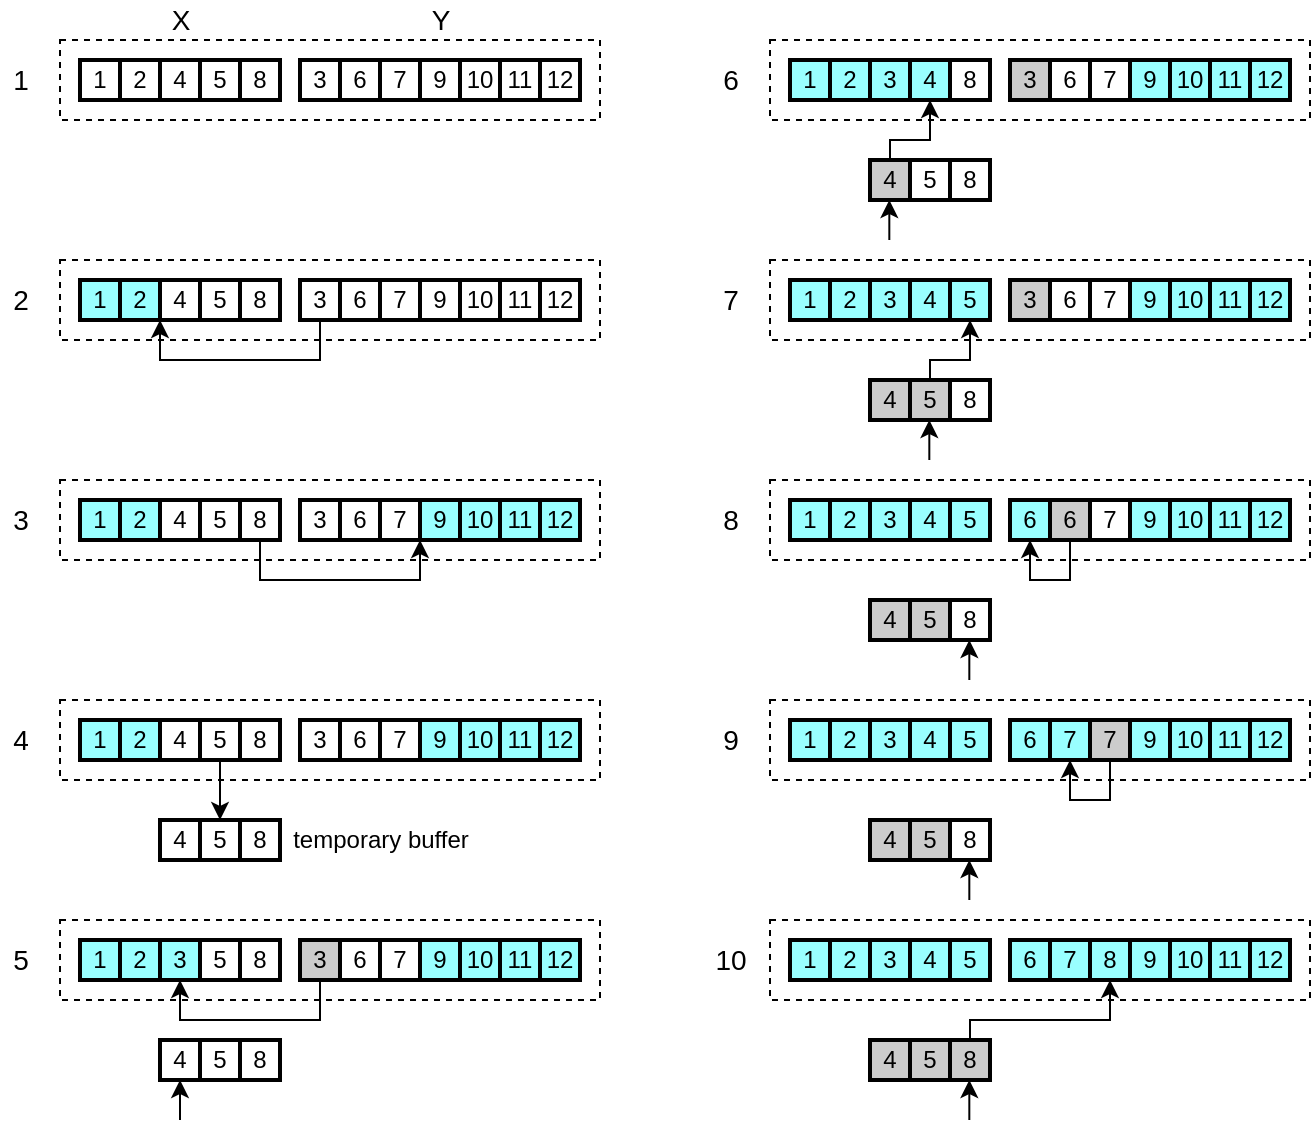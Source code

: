 <mxfile version="14.7.7" type="device"><diagram id="4_GuBIO8JMOn-Q7xldtE" name="Page-1"><mxGraphModel dx="1188" dy="710" grid="0" gridSize="10" guides="1" tooltips="1" connect="1" arrows="1" fold="1" page="1" pageScale="1" pageWidth="800" pageHeight="800" background="#ffffff" math="0" shadow="0"><root><mxCell id="0"/><mxCell id="1" parent="0"/><mxCell id="8KnPom2TmIuaWW2ae_ZU-98" value="" style="rounded=0;whiteSpace=wrap;html=1;fillColor=none;strokeColor=#000000;dashed=1;" parent="1" vertex="1"><mxGeometry x="103" y="260" width="270" height="40" as="geometry"/></mxCell><mxCell id="8KnPom2TmIuaWW2ae_ZU-97" value="" style="rounded=0;whiteSpace=wrap;html=1;fillColor=none;strokeColor=#000000;dashed=1;" parent="1" vertex="1"><mxGeometry x="103" y="150" width="270" height="40" as="geometry"/></mxCell><mxCell id="8KnPom2TmIuaWW2ae_ZU-1" value="&lt;font color=&quot;#000000&quot;&gt;1&lt;/font&gt;" style="rounded=0;whiteSpace=wrap;html=1;strokeColor=#000000;strokeWidth=2;fillColor=#FFFFFF;" parent="1" vertex="1"><mxGeometry x="113" y="160" width="20" height="20" as="geometry"/></mxCell><mxCell id="8KnPom2TmIuaWW2ae_ZU-11" value="&lt;font color=&quot;#000000&quot;&gt;2&lt;/font&gt;" style="rounded=0;whiteSpace=wrap;html=1;strokeColor=#000000;strokeWidth=2;fillColor=#FFFFFF;" parent="1" vertex="1"><mxGeometry x="133" y="160" width="20" height="20" as="geometry"/></mxCell><mxCell id="8KnPom2TmIuaWW2ae_ZU-12" value="&lt;font color=&quot;#000000&quot;&gt;4&lt;/font&gt;" style="rounded=0;whiteSpace=wrap;html=1;strokeColor=#000000;strokeWidth=2;fillColor=#FFFFFF;" parent="1" vertex="1"><mxGeometry x="153" y="160" width="20" height="20" as="geometry"/></mxCell><mxCell id="8KnPom2TmIuaWW2ae_ZU-13" value="&lt;font color=&quot;#000000&quot;&gt;5&lt;/font&gt;" style="rounded=0;whiteSpace=wrap;html=1;strokeColor=#000000;strokeWidth=2;fillColor=#FFFFFF;" parent="1" vertex="1"><mxGeometry x="173" y="160" width="20" height="20" as="geometry"/></mxCell><mxCell id="8KnPom2TmIuaWW2ae_ZU-14" value="&lt;font color=&quot;#000000&quot;&gt;8&lt;/font&gt;" style="rounded=0;whiteSpace=wrap;html=1;strokeColor=#000000;strokeWidth=2;fillColor=#FFFFFF;" parent="1" vertex="1"><mxGeometry x="193" y="160" width="20" height="20" as="geometry"/></mxCell><mxCell id="8KnPom2TmIuaWW2ae_ZU-16" value="&lt;font color=&quot;#000000&quot;&gt;3&lt;/font&gt;" style="rounded=0;whiteSpace=wrap;html=1;strokeColor=#000000;strokeWidth=2;fillColor=#FFFFFF;" parent="1" vertex="1"><mxGeometry x="223" y="160" width="20" height="20" as="geometry"/></mxCell><mxCell id="8KnPom2TmIuaWW2ae_ZU-17" value="&lt;font color=&quot;#000000&quot;&gt;6&lt;/font&gt;" style="rounded=0;whiteSpace=wrap;html=1;strokeColor=#000000;strokeWidth=2;fillColor=#FFFFFF;" parent="1" vertex="1"><mxGeometry x="243" y="160" width="20" height="20" as="geometry"/></mxCell><mxCell id="8KnPom2TmIuaWW2ae_ZU-18" value="&lt;font color=&quot;#000000&quot;&gt;7&lt;/font&gt;" style="rounded=0;whiteSpace=wrap;html=1;strokeColor=#000000;strokeWidth=2;fillColor=#FFFFFF;" parent="1" vertex="1"><mxGeometry x="263" y="160" width="20" height="20" as="geometry"/></mxCell><mxCell id="8KnPom2TmIuaWW2ae_ZU-19" value="&lt;font color=&quot;#000000&quot;&gt;9&lt;/font&gt;" style="rounded=0;whiteSpace=wrap;html=1;strokeColor=#000000;strokeWidth=2;fillColor=#FFFFFF;" parent="1" vertex="1"><mxGeometry x="283" y="160" width="20" height="20" as="geometry"/></mxCell><mxCell id="8KnPom2TmIuaWW2ae_ZU-20" value="&lt;font color=&quot;#000000&quot;&gt;10&lt;/font&gt;" style="rounded=0;whiteSpace=wrap;html=1;strokeColor=#000000;strokeWidth=2;fillColor=#FFFFFF;" parent="1" vertex="1"><mxGeometry x="303" y="160" width="20" height="20" as="geometry"/></mxCell><mxCell id="8KnPom2TmIuaWW2ae_ZU-21" value="&lt;font color=&quot;#000000&quot;&gt;11&lt;/font&gt;" style="rounded=0;whiteSpace=wrap;html=1;strokeColor=#000000;strokeWidth=2;fillColor=#FFFFFF;" parent="1" vertex="1"><mxGeometry x="323" y="160" width="20" height="20" as="geometry"/></mxCell><mxCell id="8KnPom2TmIuaWW2ae_ZU-22" value="&lt;font color=&quot;#000000&quot;&gt;12&lt;/font&gt;" style="rounded=0;whiteSpace=wrap;html=1;strokeColor=#000000;strokeWidth=2;fillColor=#FFFFFF;" parent="1" vertex="1"><mxGeometry x="343" y="160" width="20" height="20" as="geometry"/></mxCell><mxCell id="8KnPom2TmIuaWW2ae_ZU-24" value="&lt;span style=&quot;font-family: &amp;#34;apple sd gothic neo&amp;#34; , &amp;#34;arial&amp;#34; , sans-serif ; font-size: 14px ; text-align: left&quot;&gt;X&lt;/span&gt;" style="text;html=1;align=center;verticalAlign=middle;resizable=0;points=[];autosize=1;strokeColor=none;fontSize=14;labelBackgroundColor=none;fontColor=#000000;" parent="1" vertex="1"><mxGeometry x="153" y="130" width="20" height="20" as="geometry"/></mxCell><mxCell id="8KnPom2TmIuaWW2ae_ZU-25" value="&lt;span style=&quot;font-family: &amp;#34;apple sd gothic neo&amp;#34; , &amp;#34;arial&amp;#34; , sans-serif ; font-size: 14px ; text-align: left&quot;&gt;Y&lt;/span&gt;" style="text;html=1;align=center;verticalAlign=middle;resizable=0;points=[];autosize=1;strokeColor=none;fontSize=14;labelBackgroundColor=none;fontColor=#000000;" parent="1" vertex="1"><mxGeometry x="283" y="130" width="20" height="20" as="geometry"/></mxCell><mxCell id="8KnPom2TmIuaWW2ae_ZU-27" value="&lt;font color=&quot;#000000&quot;&gt;1&lt;/font&gt;" style="rounded=0;whiteSpace=wrap;html=1;strokeColor=#000000;strokeWidth=2;fillColor=#99FFFF;" parent="1" vertex="1"><mxGeometry x="113" y="270" width="20" height="20" as="geometry"/></mxCell><mxCell id="8KnPom2TmIuaWW2ae_ZU-28" value="&lt;font color=&quot;#000000&quot;&gt;2&lt;/font&gt;" style="rounded=0;whiteSpace=wrap;html=1;strokeColor=#000000;strokeWidth=2;fillColor=#99FFFF;" parent="1" vertex="1"><mxGeometry x="133" y="270" width="20" height="20" as="geometry"/></mxCell><mxCell id="8KnPom2TmIuaWW2ae_ZU-29" value="&lt;font color=&quot;#000000&quot;&gt;4&lt;/font&gt;" style="rounded=0;whiteSpace=wrap;html=1;strokeColor=#000000;strokeWidth=2;fillColor=#FFFFFF;" parent="1" vertex="1"><mxGeometry x="153" y="270" width="20" height="20" as="geometry"/></mxCell><mxCell id="8KnPom2TmIuaWW2ae_ZU-30" value="&lt;font color=&quot;#000000&quot;&gt;5&lt;/font&gt;" style="rounded=0;whiteSpace=wrap;html=1;strokeColor=#000000;strokeWidth=2;fillColor=#FFFFFF;" parent="1" vertex="1"><mxGeometry x="173" y="270" width="20" height="20" as="geometry"/></mxCell><mxCell id="8KnPom2TmIuaWW2ae_ZU-31" value="&lt;font color=&quot;#000000&quot;&gt;8&lt;/font&gt;" style="rounded=0;whiteSpace=wrap;html=1;strokeColor=#000000;strokeWidth=2;fillColor=#FFFFFF;" parent="1" vertex="1"><mxGeometry x="193" y="270" width="20" height="20" as="geometry"/></mxCell><mxCell id="8KnPom2TmIuaWW2ae_ZU-32" style="edgeStyle=orthogonalEdgeStyle;rounded=0;orthogonalLoop=1;jettySize=auto;html=1;strokeColor=#000000;" parent="1" source="8KnPom2TmIuaWW2ae_ZU-33" edge="1"><mxGeometry relative="1" as="geometry"><Array as="points"><mxPoint x="233" y="310"/><mxPoint x="153" y="310"/></Array><mxPoint x="153" y="290" as="targetPoint"/></mxGeometry></mxCell><mxCell id="8KnPom2TmIuaWW2ae_ZU-33" value="&lt;font color=&quot;#000000&quot;&gt;3&lt;/font&gt;" style="rounded=0;whiteSpace=wrap;html=1;strokeColor=#000000;strokeWidth=2;fillColor=#FFFFFF;" parent="1" vertex="1"><mxGeometry x="223" y="270" width="20" height="20" as="geometry"/></mxCell><mxCell id="8KnPom2TmIuaWW2ae_ZU-34" value="&lt;font color=&quot;#000000&quot;&gt;6&lt;/font&gt;" style="rounded=0;whiteSpace=wrap;html=1;strokeColor=#000000;strokeWidth=2;fillColor=#FFFFFF;" parent="1" vertex="1"><mxGeometry x="243" y="270" width="20" height="20" as="geometry"/></mxCell><mxCell id="8KnPom2TmIuaWW2ae_ZU-35" value="&lt;font color=&quot;#000000&quot;&gt;7&lt;/font&gt;" style="rounded=0;whiteSpace=wrap;html=1;strokeColor=#000000;strokeWidth=2;fillColor=#FFFFFF;" parent="1" vertex="1"><mxGeometry x="263" y="270" width="20" height="20" as="geometry"/></mxCell><mxCell id="8KnPom2TmIuaWW2ae_ZU-36" value="&lt;font color=&quot;#000000&quot;&gt;9&lt;/font&gt;" style="rounded=0;whiteSpace=wrap;html=1;strokeColor=#000000;strokeWidth=2;fillColor=#FFFFFF;" parent="1" vertex="1"><mxGeometry x="283" y="270" width="20" height="20" as="geometry"/></mxCell><mxCell id="8KnPom2TmIuaWW2ae_ZU-37" value="&lt;font color=&quot;#000000&quot;&gt;10&lt;/font&gt;" style="rounded=0;whiteSpace=wrap;html=1;strokeColor=#000000;strokeWidth=2;fillColor=#FFFFFF;" parent="1" vertex="1"><mxGeometry x="303" y="270" width="20" height="20" as="geometry"/></mxCell><mxCell id="8KnPom2TmIuaWW2ae_ZU-38" value="&lt;font color=&quot;#000000&quot;&gt;11&lt;/font&gt;" style="rounded=0;whiteSpace=wrap;html=1;strokeColor=#000000;strokeWidth=2;fillColor=#FFFFFF;" parent="1" vertex="1"><mxGeometry x="323" y="270" width="20" height="20" as="geometry"/></mxCell><mxCell id="8KnPom2TmIuaWW2ae_ZU-39" value="&lt;font color=&quot;#000000&quot;&gt;12&lt;/font&gt;" style="rounded=0;whiteSpace=wrap;html=1;strokeColor=#000000;strokeWidth=2;fillColor=#FFFFFF;" parent="1" vertex="1"><mxGeometry x="343" y="270" width="20" height="20" as="geometry"/></mxCell><mxCell id="8KnPom2TmIuaWW2ae_ZU-149" value="" style="rounded=0;whiteSpace=wrap;html=1;fillColor=none;strokeColor=#000000;dashed=1;" parent="1" vertex="1"><mxGeometry x="103" y="370" width="270" height="40" as="geometry"/></mxCell><mxCell id="8KnPom2TmIuaWW2ae_ZU-150" value="&lt;font color=&quot;#000000&quot;&gt;1&lt;/font&gt;" style="rounded=0;whiteSpace=wrap;html=1;strokeColor=#000000;strokeWidth=2;fillColor=#99FFFF;" parent="1" vertex="1"><mxGeometry x="113" y="380" width="20" height="20" as="geometry"/></mxCell><mxCell id="8KnPom2TmIuaWW2ae_ZU-151" value="&lt;font color=&quot;#000000&quot;&gt;2&lt;/font&gt;" style="rounded=0;whiteSpace=wrap;html=1;strokeColor=#000000;strokeWidth=2;fillColor=#99FFFF;" parent="1" vertex="1"><mxGeometry x="133" y="380" width="20" height="20" as="geometry"/></mxCell><mxCell id="8KnPom2TmIuaWW2ae_ZU-152" value="&lt;font color=&quot;#000000&quot;&gt;4&lt;/font&gt;" style="rounded=0;whiteSpace=wrap;html=1;strokeColor=#000000;strokeWidth=2;fillColor=#FFFFFF;" parent="1" vertex="1"><mxGeometry x="153" y="380" width="20" height="20" as="geometry"/></mxCell><mxCell id="8KnPom2TmIuaWW2ae_ZU-153" value="&lt;font color=&quot;#000000&quot;&gt;5&lt;/font&gt;" style="rounded=0;whiteSpace=wrap;html=1;strokeColor=#000000;strokeWidth=2;fillColor=#FFFFFF;" parent="1" vertex="1"><mxGeometry x="173" y="380" width="20" height="20" as="geometry"/></mxCell><mxCell id="8KnPom2TmIuaWW2ae_ZU-165" style="edgeStyle=orthogonalEdgeStyle;rounded=0;orthogonalLoop=1;jettySize=auto;html=1;exitX=0.5;exitY=1;exitDx=0;exitDy=0;entryX=0;entryY=1;entryDx=0;entryDy=0;strokeColor=#000000;" parent="1" source="8KnPom2TmIuaWW2ae_ZU-154" target="8KnPom2TmIuaWW2ae_ZU-159" edge="1"><mxGeometry relative="1" as="geometry"/></mxCell><mxCell id="8KnPom2TmIuaWW2ae_ZU-154" value="&lt;font color=&quot;#000000&quot;&gt;8&lt;/font&gt;" style="rounded=0;whiteSpace=wrap;html=1;strokeColor=#000000;strokeWidth=2;fillColor=#FFFFFF;" parent="1" vertex="1"><mxGeometry x="193" y="380" width="20" height="20" as="geometry"/></mxCell><mxCell id="8KnPom2TmIuaWW2ae_ZU-156" value="&lt;font color=&quot;#000000&quot;&gt;3&lt;/font&gt;" style="rounded=0;whiteSpace=wrap;html=1;strokeColor=#000000;strokeWidth=2;fillColor=#FFFFFF;" parent="1" vertex="1"><mxGeometry x="223" y="380" width="20" height="20" as="geometry"/></mxCell><mxCell id="8KnPom2TmIuaWW2ae_ZU-157" value="&lt;font color=&quot;#000000&quot;&gt;6&lt;/font&gt;" style="rounded=0;whiteSpace=wrap;html=1;strokeColor=#000000;strokeWidth=2;fillColor=#FFFFFF;" parent="1" vertex="1"><mxGeometry x="243" y="380" width="20" height="20" as="geometry"/></mxCell><mxCell id="8KnPom2TmIuaWW2ae_ZU-158" value="&lt;font color=&quot;#000000&quot;&gt;7&lt;/font&gt;" style="rounded=0;whiteSpace=wrap;html=1;strokeColor=#000000;strokeWidth=2;fillColor=#FFFFFF;" parent="1" vertex="1"><mxGeometry x="263" y="380" width="20" height="20" as="geometry"/></mxCell><mxCell id="8KnPom2TmIuaWW2ae_ZU-159" value="&lt;font color=&quot;#000000&quot;&gt;9&lt;/font&gt;" style="rounded=0;whiteSpace=wrap;html=1;strokeColor=#000000;strokeWidth=2;fillColor=#99FFFF;" parent="1" vertex="1"><mxGeometry x="283" y="380" width="20" height="20" as="geometry"/></mxCell><mxCell id="8KnPom2TmIuaWW2ae_ZU-160" value="&lt;font color=&quot;#000000&quot;&gt;10&lt;/font&gt;" style="rounded=0;whiteSpace=wrap;html=1;strokeColor=#000000;strokeWidth=2;fillColor=#99FFFF;" parent="1" vertex="1"><mxGeometry x="303" y="380" width="20" height="20" as="geometry"/></mxCell><mxCell id="8KnPom2TmIuaWW2ae_ZU-161" value="&lt;font color=&quot;#000000&quot;&gt;11&lt;/font&gt;" style="rounded=0;whiteSpace=wrap;html=1;strokeColor=#000000;strokeWidth=2;fillColor=#99FFFF;" parent="1" vertex="1"><mxGeometry x="323" y="380" width="20" height="20" as="geometry"/></mxCell><mxCell id="8KnPom2TmIuaWW2ae_ZU-162" value="&lt;font color=&quot;#000000&quot;&gt;12&lt;/font&gt;" style="rounded=0;whiteSpace=wrap;html=1;strokeColor=#000000;strokeWidth=2;fillColor=#99FFFF;" parent="1" vertex="1"><mxGeometry x="343" y="380" width="20" height="20" as="geometry"/></mxCell><mxCell id="8KnPom2TmIuaWW2ae_ZU-166" value="" style="rounded=0;whiteSpace=wrap;html=1;fillColor=none;strokeColor=#000000;dashed=1;" parent="1" vertex="1"><mxGeometry x="103" y="480" width="270" height="40" as="geometry"/></mxCell><mxCell id="8KnPom2TmIuaWW2ae_ZU-167" value="&lt;font color=&quot;#000000&quot;&gt;1&lt;/font&gt;" style="rounded=0;whiteSpace=wrap;html=1;strokeColor=#000000;strokeWidth=2;fillColor=#99FFFF;" parent="1" vertex="1"><mxGeometry x="113" y="490" width="20" height="20" as="geometry"/></mxCell><mxCell id="8KnPom2TmIuaWW2ae_ZU-168" value="&lt;font color=&quot;#000000&quot;&gt;2&lt;/font&gt;" style="rounded=0;whiteSpace=wrap;html=1;strokeColor=#000000;strokeWidth=2;fillColor=#99FFFF;" parent="1" vertex="1"><mxGeometry x="133" y="490" width="20" height="20" as="geometry"/></mxCell><mxCell id="8KnPom2TmIuaWW2ae_ZU-169" value="&lt;font color=&quot;#000000&quot;&gt;4&lt;/font&gt;" style="rounded=0;whiteSpace=wrap;html=1;strokeColor=#000000;strokeWidth=2;fillColor=#FFFFFF;" parent="1" vertex="1"><mxGeometry x="153" y="490" width="20" height="20" as="geometry"/></mxCell><mxCell id="8KnPom2TmIuaWW2ae_ZU-186" style="edgeStyle=orthogonalEdgeStyle;rounded=0;orthogonalLoop=1;jettySize=auto;html=1;exitX=0.5;exitY=1;exitDx=0;exitDy=0;entryX=0.5;entryY=0;entryDx=0;entryDy=0;strokeColor=#000000;" parent="1" source="8KnPom2TmIuaWW2ae_ZU-170" target="8KnPom2TmIuaWW2ae_ZU-183" edge="1"><mxGeometry relative="1" as="geometry"/></mxCell><mxCell id="8KnPom2TmIuaWW2ae_ZU-170" value="&lt;font color=&quot;#000000&quot;&gt;5&lt;/font&gt;" style="rounded=0;whiteSpace=wrap;html=1;strokeColor=#000000;strokeWidth=2;fillColor=#FFFFFF;" parent="1" vertex="1"><mxGeometry x="173" y="490" width="20" height="20" as="geometry"/></mxCell><mxCell id="8KnPom2TmIuaWW2ae_ZU-172" value="&lt;font color=&quot;#000000&quot;&gt;8&lt;/font&gt;" style="rounded=0;whiteSpace=wrap;html=1;strokeColor=#000000;strokeWidth=2;fillColor=#FFFFFF;" parent="1" vertex="1"><mxGeometry x="193" y="490" width="20" height="20" as="geometry"/></mxCell><mxCell id="8KnPom2TmIuaWW2ae_ZU-173" value="&lt;font color=&quot;#000000&quot;&gt;3&lt;/font&gt;" style="rounded=0;whiteSpace=wrap;html=1;strokeColor=#000000;strokeWidth=2;fillColor=#FFFFFF;" parent="1" vertex="1"><mxGeometry x="223" y="490" width="20" height="20" as="geometry"/></mxCell><mxCell id="8KnPom2TmIuaWW2ae_ZU-174" value="&lt;font color=&quot;#000000&quot;&gt;6&lt;/font&gt;" style="rounded=0;whiteSpace=wrap;html=1;strokeColor=#000000;strokeWidth=2;fillColor=#FFFFFF;" parent="1" vertex="1"><mxGeometry x="243" y="490" width="20" height="20" as="geometry"/></mxCell><mxCell id="8KnPom2TmIuaWW2ae_ZU-175" value="&lt;font color=&quot;#000000&quot;&gt;7&lt;/font&gt;" style="rounded=0;whiteSpace=wrap;html=1;strokeColor=#000000;strokeWidth=2;fillColor=#FFFFFF;" parent="1" vertex="1"><mxGeometry x="263" y="490" width="20" height="20" as="geometry"/></mxCell><mxCell id="8KnPom2TmIuaWW2ae_ZU-176" value="&lt;font color=&quot;#000000&quot;&gt;9&lt;/font&gt;" style="rounded=0;whiteSpace=wrap;html=1;strokeColor=#000000;strokeWidth=2;fillColor=#99FFFF;" parent="1" vertex="1"><mxGeometry x="283" y="490" width="20" height="20" as="geometry"/></mxCell><mxCell id="8KnPom2TmIuaWW2ae_ZU-177" value="&lt;font color=&quot;#000000&quot;&gt;10&lt;/font&gt;" style="rounded=0;whiteSpace=wrap;html=1;strokeColor=#000000;strokeWidth=2;fillColor=#99FFFF;" parent="1" vertex="1"><mxGeometry x="303" y="490" width="20" height="20" as="geometry"/></mxCell><mxCell id="8KnPom2TmIuaWW2ae_ZU-178" value="&lt;font color=&quot;#000000&quot;&gt;11&lt;/font&gt;" style="rounded=0;whiteSpace=wrap;html=1;strokeColor=#000000;strokeWidth=2;fillColor=#99FFFF;" parent="1" vertex="1"><mxGeometry x="323" y="490" width="20" height="20" as="geometry"/></mxCell><mxCell id="8KnPom2TmIuaWW2ae_ZU-179" value="&lt;font color=&quot;#000000&quot;&gt;12&lt;/font&gt;" style="rounded=0;whiteSpace=wrap;html=1;strokeColor=#000000;strokeWidth=2;fillColor=#99FFFF;" parent="1" vertex="1"><mxGeometry x="343" y="490" width="20" height="20" as="geometry"/></mxCell><mxCell id="8KnPom2TmIuaWW2ae_ZU-182" value="&lt;font color=&quot;#000000&quot;&gt;4&lt;/font&gt;" style="rounded=0;whiteSpace=wrap;html=1;strokeColor=#000000;strokeWidth=2;fillColor=#FFFFFF;" parent="1" vertex="1"><mxGeometry x="153" y="540" width="20" height="20" as="geometry"/></mxCell><mxCell id="8KnPom2TmIuaWW2ae_ZU-183" value="&lt;font color=&quot;#000000&quot;&gt;5&lt;/font&gt;" style="rounded=0;whiteSpace=wrap;html=1;strokeColor=#000000;strokeWidth=2;fillColor=#FFFFFF;" parent="1" vertex="1"><mxGeometry x="173" y="540" width="20" height="20" as="geometry"/></mxCell><mxCell id="8KnPom2TmIuaWW2ae_ZU-184" value="&lt;font color=&quot;#000000&quot;&gt;8&lt;/font&gt;" style="rounded=0;whiteSpace=wrap;html=1;strokeColor=#000000;strokeWidth=2;fillColor=#FFFFFF;" parent="1" vertex="1"><mxGeometry x="193" y="540" width="20" height="20" as="geometry"/></mxCell><mxCell id="8KnPom2TmIuaWW2ae_ZU-206" value="" style="rounded=0;whiteSpace=wrap;html=1;fillColor=none;strokeColor=#000000;dashed=1;" parent="1" vertex="1"><mxGeometry x="103" y="590" width="270" height="40" as="geometry"/></mxCell><mxCell id="8KnPom2TmIuaWW2ae_ZU-207" value="&lt;font color=&quot;#000000&quot;&gt;1&lt;/font&gt;" style="rounded=0;whiteSpace=wrap;html=1;strokeColor=#000000;strokeWidth=2;fillColor=#99FFFF;" parent="1" vertex="1"><mxGeometry x="113" y="600" width="20" height="20" as="geometry"/></mxCell><mxCell id="8KnPom2TmIuaWW2ae_ZU-208" value="&lt;font color=&quot;#000000&quot;&gt;2&lt;/font&gt;" style="rounded=0;whiteSpace=wrap;html=1;strokeColor=#000000;strokeWidth=2;fillColor=#99FFFF;" parent="1" vertex="1"><mxGeometry x="133" y="600" width="20" height="20" as="geometry"/></mxCell><mxCell id="8KnPom2TmIuaWW2ae_ZU-209" value="&lt;font color=&quot;#000000&quot;&gt;3&lt;/font&gt;" style="rounded=0;whiteSpace=wrap;html=1;strokeColor=#000000;strokeWidth=2;fillColor=#99FFFF;" parent="1" vertex="1"><mxGeometry x="153" y="600" width="20" height="20" as="geometry"/></mxCell><mxCell id="8KnPom2TmIuaWW2ae_ZU-211" value="&lt;font color=&quot;#000000&quot;&gt;5&lt;/font&gt;" style="rounded=0;whiteSpace=wrap;html=1;strokeColor=#000000;strokeWidth=2;fillColor=#FFFFFF;" parent="1" vertex="1"><mxGeometry x="173" y="600" width="20" height="20" as="geometry"/></mxCell><mxCell id="8KnPom2TmIuaWW2ae_ZU-212" value="&lt;font color=&quot;#000000&quot;&gt;8&lt;/font&gt;" style="rounded=0;whiteSpace=wrap;html=1;strokeColor=#000000;strokeWidth=2;fillColor=#FFFFFF;" parent="1" vertex="1"><mxGeometry x="193" y="600" width="20" height="20" as="geometry"/></mxCell><mxCell id="8KnPom2TmIuaWW2ae_ZU-244" style="edgeStyle=orthogonalEdgeStyle;rounded=0;orthogonalLoop=1;jettySize=auto;html=1;exitX=0.5;exitY=1;exitDx=0;exitDy=0;entryX=0.5;entryY=1;entryDx=0;entryDy=0;strokeColor=#000000;" parent="1" source="8KnPom2TmIuaWW2ae_ZU-213" target="8KnPom2TmIuaWW2ae_ZU-209" edge="1"><mxGeometry relative="1" as="geometry"/></mxCell><mxCell id="8KnPom2TmIuaWW2ae_ZU-213" value="&lt;font color=&quot;#000000&quot;&gt;3&lt;/font&gt;" style="rounded=0;whiteSpace=wrap;html=1;strokeColor=#000000;strokeWidth=2;fillColor=#CCCCCC;" parent="1" vertex="1"><mxGeometry x="223" y="600" width="20" height="20" as="geometry"/></mxCell><mxCell id="8KnPom2TmIuaWW2ae_ZU-214" value="&lt;font color=&quot;#000000&quot;&gt;6&lt;/font&gt;" style="rounded=0;whiteSpace=wrap;html=1;strokeColor=#000000;strokeWidth=2;fillColor=#FFFFFF;" parent="1" vertex="1"><mxGeometry x="243" y="600" width="20" height="20" as="geometry"/></mxCell><mxCell id="8KnPom2TmIuaWW2ae_ZU-215" value="&lt;font color=&quot;#000000&quot;&gt;7&lt;/font&gt;" style="rounded=0;whiteSpace=wrap;html=1;strokeColor=#000000;strokeWidth=2;fillColor=#FFFFFF;" parent="1" vertex="1"><mxGeometry x="263" y="600" width="20" height="20" as="geometry"/></mxCell><mxCell id="8KnPom2TmIuaWW2ae_ZU-216" value="&lt;font color=&quot;#000000&quot;&gt;9&lt;/font&gt;" style="rounded=0;whiteSpace=wrap;html=1;strokeColor=#000000;strokeWidth=2;fillColor=#99FFFF;" parent="1" vertex="1"><mxGeometry x="283" y="600" width="20" height="20" as="geometry"/></mxCell><mxCell id="8KnPom2TmIuaWW2ae_ZU-217" value="&lt;font color=&quot;#000000&quot;&gt;10&lt;/font&gt;" style="rounded=0;whiteSpace=wrap;html=1;strokeColor=#000000;strokeWidth=2;fillColor=#99FFFF;" parent="1" vertex="1"><mxGeometry x="303" y="600" width="20" height="20" as="geometry"/></mxCell><mxCell id="8KnPom2TmIuaWW2ae_ZU-218" value="&lt;font color=&quot;#000000&quot;&gt;11&lt;/font&gt;" style="rounded=0;whiteSpace=wrap;html=1;strokeColor=#000000;strokeWidth=2;fillColor=#99FFFF;" parent="1" vertex="1"><mxGeometry x="323" y="600" width="20" height="20" as="geometry"/></mxCell><mxCell id="8KnPom2TmIuaWW2ae_ZU-219" value="&lt;font color=&quot;#000000&quot;&gt;12&lt;/font&gt;" style="rounded=0;whiteSpace=wrap;html=1;strokeColor=#000000;strokeWidth=2;fillColor=#99FFFF;" parent="1" vertex="1"><mxGeometry x="343" y="600" width="20" height="20" as="geometry"/></mxCell><mxCell id="8KnPom2TmIuaWW2ae_ZU-222" value="&lt;font color=&quot;#000000&quot;&gt;4&lt;/font&gt;" style="rounded=0;whiteSpace=wrap;html=1;strokeColor=#000000;strokeWidth=2;fillColor=#FFFFFF;" parent="1" vertex="1"><mxGeometry x="153" y="650" width="20" height="20" as="geometry"/></mxCell><mxCell id="8KnPom2TmIuaWW2ae_ZU-223" value="&lt;font color=&quot;#000000&quot;&gt;5&lt;/font&gt;" style="rounded=0;whiteSpace=wrap;html=1;strokeColor=#000000;strokeWidth=2;fillColor=#FFFFFF;" parent="1" vertex="1"><mxGeometry x="173" y="650" width="20" height="20" as="geometry"/></mxCell><mxCell id="8KnPom2TmIuaWW2ae_ZU-224" value="&lt;font color=&quot;#000000&quot;&gt;8&lt;/font&gt;" style="rounded=0;whiteSpace=wrap;html=1;strokeColor=#000000;strokeWidth=2;fillColor=#FFFFFF;" parent="1" vertex="1"><mxGeometry x="193" y="650" width="20" height="20" as="geometry"/></mxCell><mxCell id="8KnPom2TmIuaWW2ae_ZU-264" value="" style="rounded=0;whiteSpace=wrap;html=1;fillColor=none;strokeColor=#000000;dashed=1;" parent="1" vertex="1"><mxGeometry x="458" y="150" width="270" height="40" as="geometry"/></mxCell><mxCell id="8KnPom2TmIuaWW2ae_ZU-265" value="&lt;font color=&quot;#000000&quot;&gt;1&lt;/font&gt;" style="rounded=0;whiteSpace=wrap;html=1;strokeColor=#000000;strokeWidth=2;fillColor=#99FFFF;" parent="1" vertex="1"><mxGeometry x="468" y="160" width="20" height="20" as="geometry"/></mxCell><mxCell id="8KnPom2TmIuaWW2ae_ZU-266" value="&lt;font color=&quot;#000000&quot;&gt;2&lt;/font&gt;" style="rounded=0;whiteSpace=wrap;html=1;strokeColor=#000000;strokeWidth=2;fillColor=#99FFFF;" parent="1" vertex="1"><mxGeometry x="488" y="160" width="20" height="20" as="geometry"/></mxCell><mxCell id="8KnPom2TmIuaWW2ae_ZU-267" value="&lt;font color=&quot;#000000&quot;&gt;3&lt;/font&gt;" style="rounded=0;whiteSpace=wrap;html=1;strokeColor=#000000;strokeWidth=2;fillColor=#99FFFF;" parent="1" vertex="1"><mxGeometry x="508" y="160" width="20" height="20" as="geometry"/></mxCell><mxCell id="8KnPom2TmIuaWW2ae_ZU-268" value="&lt;font color=&quot;#000000&quot;&gt;4&lt;/font&gt;" style="rounded=0;whiteSpace=wrap;html=1;strokeColor=#000000;strokeWidth=2;fillColor=#99FFFF;" parent="1" vertex="1"><mxGeometry x="528" y="160" width="20" height="20" as="geometry"/></mxCell><mxCell id="8KnPom2TmIuaWW2ae_ZU-269" value="&lt;font color=&quot;#000000&quot;&gt;8&lt;/font&gt;" style="rounded=0;whiteSpace=wrap;html=1;strokeColor=#000000;strokeWidth=2;fillColor=#FFFFFF;" parent="1" vertex="1"><mxGeometry x="548" y="160" width="20" height="20" as="geometry"/></mxCell><mxCell id="8KnPom2TmIuaWW2ae_ZU-271" value="&lt;font color=&quot;#000000&quot;&gt;3&lt;/font&gt;" style="rounded=0;whiteSpace=wrap;html=1;strokeColor=#000000;strokeWidth=2;fillColor=#CCCCCC;" parent="1" vertex="1"><mxGeometry x="578" y="160" width="20" height="20" as="geometry"/></mxCell><mxCell id="8KnPom2TmIuaWW2ae_ZU-272" value="&lt;font color=&quot;#000000&quot;&gt;6&lt;/font&gt;" style="rounded=0;whiteSpace=wrap;html=1;strokeColor=#000000;strokeWidth=2;fillColor=#FFFFFF;" parent="1" vertex="1"><mxGeometry x="598" y="160" width="20" height="20" as="geometry"/></mxCell><mxCell id="8KnPom2TmIuaWW2ae_ZU-273" value="&lt;font color=&quot;#000000&quot;&gt;7&lt;/font&gt;" style="rounded=0;whiteSpace=wrap;html=1;strokeColor=#000000;strokeWidth=2;fillColor=#FFFFFF;" parent="1" vertex="1"><mxGeometry x="618" y="160" width="20" height="20" as="geometry"/></mxCell><mxCell id="8KnPom2TmIuaWW2ae_ZU-274" value="&lt;font color=&quot;#000000&quot;&gt;9&lt;/font&gt;" style="rounded=0;whiteSpace=wrap;html=1;strokeColor=#000000;strokeWidth=2;fillColor=#99FFFF;" parent="1" vertex="1"><mxGeometry x="638" y="160" width="20" height="20" as="geometry"/></mxCell><mxCell id="8KnPom2TmIuaWW2ae_ZU-275" value="&lt;font color=&quot;#000000&quot;&gt;10&lt;/font&gt;" style="rounded=0;whiteSpace=wrap;html=1;strokeColor=#000000;strokeWidth=2;fillColor=#99FFFF;" parent="1" vertex="1"><mxGeometry x="658" y="160" width="20" height="20" as="geometry"/></mxCell><mxCell id="8KnPom2TmIuaWW2ae_ZU-276" value="&lt;font color=&quot;#000000&quot;&gt;11&lt;/font&gt;" style="rounded=0;whiteSpace=wrap;html=1;strokeColor=#000000;strokeWidth=2;fillColor=#99FFFF;" parent="1" vertex="1"><mxGeometry x="678" y="160" width="20" height="20" as="geometry"/></mxCell><mxCell id="8KnPom2TmIuaWW2ae_ZU-277" value="&lt;font color=&quot;#000000&quot;&gt;12&lt;/font&gt;" style="rounded=0;whiteSpace=wrap;html=1;strokeColor=#000000;strokeWidth=2;fillColor=#99FFFF;" parent="1" vertex="1"><mxGeometry x="698" y="160" width="20" height="20" as="geometry"/></mxCell><mxCell id="8KnPom2TmIuaWW2ae_ZU-283" style="edgeStyle=orthogonalEdgeStyle;rounded=0;orthogonalLoop=1;jettySize=auto;html=1;exitX=0.5;exitY=0;exitDx=0;exitDy=0;entryX=0.5;entryY=1;entryDx=0;entryDy=0;strokeColor=#000000;" parent="1" source="8KnPom2TmIuaWW2ae_ZU-280" target="8KnPom2TmIuaWW2ae_ZU-268" edge="1"><mxGeometry relative="1" as="geometry"><Array as="points"><mxPoint x="518" y="200"/><mxPoint x="538" y="200"/></Array></mxGeometry></mxCell><mxCell id="8KnPom2TmIuaWW2ae_ZU-280" value="&lt;font color=&quot;#000000&quot;&gt;4&lt;/font&gt;" style="rounded=0;whiteSpace=wrap;html=1;strokeColor=#000000;strokeWidth=2;fillColor=#CCCCCC;" parent="1" vertex="1"><mxGeometry x="508" y="210" width="20" height="20" as="geometry"/></mxCell><mxCell id="8KnPom2TmIuaWW2ae_ZU-281" value="&lt;font color=&quot;#000000&quot;&gt;5&lt;/font&gt;" style="rounded=0;whiteSpace=wrap;html=1;strokeColor=#000000;strokeWidth=2;fillColor=#FFFFFF;" parent="1" vertex="1"><mxGeometry x="528" y="210" width="20" height="20" as="geometry"/></mxCell><mxCell id="8KnPom2TmIuaWW2ae_ZU-282" value="&lt;font color=&quot;#000000&quot;&gt;8&lt;/font&gt;" style="rounded=0;whiteSpace=wrap;html=1;strokeColor=#000000;strokeWidth=2;fillColor=#FFFFFF;" parent="1" vertex="1"><mxGeometry x="548" y="210" width="20" height="20" as="geometry"/></mxCell><mxCell id="8KnPom2TmIuaWW2ae_ZU-284" value="" style="rounded=0;whiteSpace=wrap;html=1;fillColor=none;strokeColor=#000000;dashed=1;" parent="1" vertex="1"><mxGeometry x="458" y="260" width="270" height="40" as="geometry"/></mxCell><mxCell id="8KnPom2TmIuaWW2ae_ZU-285" value="&lt;font color=&quot;#000000&quot;&gt;1&lt;/font&gt;" style="rounded=0;whiteSpace=wrap;html=1;strokeColor=#000000;strokeWidth=2;fillColor=#99FFFF;" parent="1" vertex="1"><mxGeometry x="468" y="270" width="20" height="20" as="geometry"/></mxCell><mxCell id="8KnPom2TmIuaWW2ae_ZU-286" value="&lt;font color=&quot;#000000&quot;&gt;2&lt;/font&gt;" style="rounded=0;whiteSpace=wrap;html=1;strokeColor=#000000;strokeWidth=2;fillColor=#99FFFF;" parent="1" vertex="1"><mxGeometry x="488" y="270" width="20" height="20" as="geometry"/></mxCell><mxCell id="8KnPom2TmIuaWW2ae_ZU-287" value="&lt;font color=&quot;#000000&quot;&gt;3&lt;/font&gt;" style="rounded=0;whiteSpace=wrap;html=1;strokeColor=#000000;strokeWidth=2;fillColor=#99FFFF;" parent="1" vertex="1"><mxGeometry x="508" y="270" width="20" height="20" as="geometry"/></mxCell><mxCell id="8KnPom2TmIuaWW2ae_ZU-288" value="&lt;font color=&quot;#000000&quot;&gt;4&lt;/font&gt;" style="rounded=0;whiteSpace=wrap;html=1;strokeColor=#000000;strokeWidth=2;fillColor=#99FFFF;" parent="1" vertex="1"><mxGeometry x="528" y="270" width="20" height="20" as="geometry"/></mxCell><mxCell id="8KnPom2TmIuaWW2ae_ZU-289" value="&lt;font color=&quot;#000000&quot;&gt;5&lt;/font&gt;" style="rounded=0;whiteSpace=wrap;html=1;strokeColor=#000000;strokeWidth=2;fillColor=#99FFFF;" parent="1" vertex="1"><mxGeometry x="548" y="270" width="20" height="20" as="geometry"/></mxCell><mxCell id="8KnPom2TmIuaWW2ae_ZU-290" value="&lt;font color=&quot;#000000&quot;&gt;3&lt;/font&gt;" style="rounded=0;whiteSpace=wrap;html=1;strokeColor=#000000;strokeWidth=2;fillColor=#CCCCCC;" parent="1" vertex="1"><mxGeometry x="578" y="270" width="20" height="20" as="geometry"/></mxCell><mxCell id="8KnPom2TmIuaWW2ae_ZU-291" value="&lt;font color=&quot;#000000&quot;&gt;6&lt;/font&gt;" style="rounded=0;whiteSpace=wrap;html=1;strokeColor=#000000;strokeWidth=2;fillColor=#FFFFFF;" parent="1" vertex="1"><mxGeometry x="598" y="270" width="20" height="20" as="geometry"/></mxCell><mxCell id="8KnPom2TmIuaWW2ae_ZU-292" value="&lt;font color=&quot;#000000&quot;&gt;7&lt;/font&gt;" style="rounded=0;whiteSpace=wrap;html=1;strokeColor=#000000;strokeWidth=2;fillColor=#FFFFFF;" parent="1" vertex="1"><mxGeometry x="618" y="270" width="20" height="20" as="geometry"/></mxCell><mxCell id="8KnPom2TmIuaWW2ae_ZU-293" value="&lt;font color=&quot;#000000&quot;&gt;9&lt;/font&gt;" style="rounded=0;whiteSpace=wrap;html=1;strokeColor=#000000;strokeWidth=2;fillColor=#99FFFF;" parent="1" vertex="1"><mxGeometry x="638" y="270" width="20" height="20" as="geometry"/></mxCell><mxCell id="8KnPom2TmIuaWW2ae_ZU-294" value="&lt;font color=&quot;#000000&quot;&gt;10&lt;/font&gt;" style="rounded=0;whiteSpace=wrap;html=1;strokeColor=#000000;strokeWidth=2;fillColor=#99FFFF;" parent="1" vertex="1"><mxGeometry x="658" y="270" width="20" height="20" as="geometry"/></mxCell><mxCell id="8KnPom2TmIuaWW2ae_ZU-295" value="&lt;font color=&quot;#000000&quot;&gt;11&lt;/font&gt;" style="rounded=0;whiteSpace=wrap;html=1;strokeColor=#000000;strokeWidth=2;fillColor=#99FFFF;" parent="1" vertex="1"><mxGeometry x="678" y="270" width="20" height="20" as="geometry"/></mxCell><mxCell id="8KnPom2TmIuaWW2ae_ZU-296" value="&lt;font color=&quot;#000000&quot;&gt;12&lt;/font&gt;" style="rounded=0;whiteSpace=wrap;html=1;strokeColor=#000000;strokeWidth=2;fillColor=#99FFFF;" parent="1" vertex="1"><mxGeometry x="698" y="270" width="20" height="20" as="geometry"/></mxCell><mxCell id="8KnPom2TmIuaWW2ae_ZU-300" value="&lt;font color=&quot;#000000&quot;&gt;4&lt;/font&gt;" style="rounded=0;whiteSpace=wrap;html=1;strokeColor=#000000;strokeWidth=2;fillColor=#CCCCCC;" parent="1" vertex="1"><mxGeometry x="508" y="320" width="20" height="20" as="geometry"/></mxCell><mxCell id="8KnPom2TmIuaWW2ae_ZU-303" style="edgeStyle=orthogonalEdgeStyle;rounded=0;orthogonalLoop=1;jettySize=auto;html=1;exitX=0.5;exitY=0;exitDx=0;exitDy=0;entryX=0.5;entryY=1;entryDx=0;entryDy=0;strokeColor=#000000;" parent="1" source="8KnPom2TmIuaWW2ae_ZU-301" target="8KnPom2TmIuaWW2ae_ZU-289" edge="1"><mxGeometry relative="1" as="geometry"><Array as="points"><mxPoint x="538" y="310"/><mxPoint x="558" y="310"/></Array></mxGeometry></mxCell><mxCell id="8KnPom2TmIuaWW2ae_ZU-301" value="&lt;font color=&quot;#000000&quot;&gt;5&lt;/font&gt;" style="rounded=0;whiteSpace=wrap;html=1;strokeColor=#000000;strokeWidth=2;fillColor=#CCCCCC;" parent="1" vertex="1"><mxGeometry x="528" y="320" width="20" height="20" as="geometry"/></mxCell><mxCell id="8KnPom2TmIuaWW2ae_ZU-302" value="&lt;font color=&quot;#000000&quot;&gt;8&lt;/font&gt;" style="rounded=0;whiteSpace=wrap;html=1;strokeColor=#000000;strokeWidth=2;fillColor=#FFFFFF;" parent="1" vertex="1"><mxGeometry x="548" y="320" width="20" height="20" as="geometry"/></mxCell><mxCell id="8KnPom2TmIuaWW2ae_ZU-304" value="" style="rounded=0;whiteSpace=wrap;html=1;fillColor=none;strokeColor=#000000;dashed=1;" parent="1" vertex="1"><mxGeometry x="458" y="370" width="270" height="40" as="geometry"/></mxCell><mxCell id="8KnPom2TmIuaWW2ae_ZU-305" value="&lt;font color=&quot;#000000&quot;&gt;1&lt;/font&gt;" style="rounded=0;whiteSpace=wrap;html=1;strokeColor=#000000;strokeWidth=2;fillColor=#99FFFF;" parent="1" vertex="1"><mxGeometry x="468" y="380" width="20" height="20" as="geometry"/></mxCell><mxCell id="8KnPom2TmIuaWW2ae_ZU-306" value="&lt;font color=&quot;#000000&quot;&gt;2&lt;/font&gt;" style="rounded=0;whiteSpace=wrap;html=1;strokeColor=#000000;strokeWidth=2;fillColor=#99FFFF;" parent="1" vertex="1"><mxGeometry x="488" y="380" width="20" height="20" as="geometry"/></mxCell><mxCell id="8KnPom2TmIuaWW2ae_ZU-307" value="&lt;font color=&quot;#000000&quot;&gt;3&lt;/font&gt;" style="rounded=0;whiteSpace=wrap;html=1;strokeColor=#000000;strokeWidth=2;fillColor=#99FFFF;" parent="1" vertex="1"><mxGeometry x="508" y="380" width="20" height="20" as="geometry"/></mxCell><mxCell id="8KnPom2TmIuaWW2ae_ZU-308" value="&lt;font color=&quot;#000000&quot;&gt;4&lt;/font&gt;" style="rounded=0;whiteSpace=wrap;html=1;strokeColor=#000000;strokeWidth=2;fillColor=#99FFFF;" parent="1" vertex="1"><mxGeometry x="528" y="380" width="20" height="20" as="geometry"/></mxCell><mxCell id="8KnPom2TmIuaWW2ae_ZU-309" value="&lt;font color=&quot;#000000&quot;&gt;5&lt;/font&gt;" style="rounded=0;whiteSpace=wrap;html=1;strokeColor=#000000;strokeWidth=2;fillColor=#99FFFF;" parent="1" vertex="1"><mxGeometry x="548" y="380" width="20" height="20" as="geometry"/></mxCell><mxCell id="8KnPom2TmIuaWW2ae_ZU-310" value="&lt;font color=&quot;#000000&quot;&gt;6&lt;/font&gt;" style="rounded=0;whiteSpace=wrap;html=1;strokeColor=#000000;strokeWidth=2;fillColor=#99FFFF;" parent="1" vertex="1"><mxGeometry x="578" y="380" width="20" height="20" as="geometry"/></mxCell><mxCell id="8KnPom2TmIuaWW2ae_ZU-323" style="edgeStyle=orthogonalEdgeStyle;rounded=0;orthogonalLoop=1;jettySize=auto;html=1;exitX=0.5;exitY=1;exitDx=0;exitDy=0;entryX=0.5;entryY=1;entryDx=0;entryDy=0;strokeColor=#000000;" parent="1" source="8KnPom2TmIuaWW2ae_ZU-311" target="8KnPom2TmIuaWW2ae_ZU-310" edge="1"><mxGeometry relative="1" as="geometry"><Array as="points"><mxPoint x="608" y="420"/><mxPoint x="588" y="420"/></Array></mxGeometry></mxCell><mxCell id="8KnPom2TmIuaWW2ae_ZU-311" value="&lt;font color=&quot;#000000&quot;&gt;6&lt;/font&gt;" style="rounded=0;whiteSpace=wrap;html=1;strokeColor=#000000;strokeWidth=2;fillColor=#CCCCCC;" parent="1" vertex="1"><mxGeometry x="598" y="380" width="20" height="20" as="geometry"/></mxCell><mxCell id="8KnPom2TmIuaWW2ae_ZU-312" value="&lt;font color=&quot;#000000&quot;&gt;7&lt;/font&gt;" style="rounded=0;whiteSpace=wrap;html=1;strokeColor=#000000;strokeWidth=2;fillColor=#FFFFFF;" parent="1" vertex="1"><mxGeometry x="618" y="380" width="20" height="20" as="geometry"/></mxCell><mxCell id="8KnPom2TmIuaWW2ae_ZU-313" value="&lt;font color=&quot;#000000&quot;&gt;9&lt;/font&gt;" style="rounded=0;whiteSpace=wrap;html=1;strokeColor=#000000;strokeWidth=2;fillColor=#99FFFF;" parent="1" vertex="1"><mxGeometry x="638" y="380" width="20" height="20" as="geometry"/></mxCell><mxCell id="8KnPom2TmIuaWW2ae_ZU-314" value="&lt;font color=&quot;#000000&quot;&gt;10&lt;/font&gt;" style="rounded=0;whiteSpace=wrap;html=1;strokeColor=#000000;strokeWidth=2;fillColor=#99FFFF;" parent="1" vertex="1"><mxGeometry x="658" y="380" width="20" height="20" as="geometry"/></mxCell><mxCell id="8KnPom2TmIuaWW2ae_ZU-315" value="&lt;font color=&quot;#000000&quot;&gt;11&lt;/font&gt;" style="rounded=0;whiteSpace=wrap;html=1;strokeColor=#000000;strokeWidth=2;fillColor=#99FFFF;" parent="1" vertex="1"><mxGeometry x="678" y="380" width="20" height="20" as="geometry"/></mxCell><mxCell id="8KnPom2TmIuaWW2ae_ZU-316" value="&lt;font color=&quot;#000000&quot;&gt;12&lt;/font&gt;" style="rounded=0;whiteSpace=wrap;html=1;strokeColor=#000000;strokeWidth=2;fillColor=#99FFFF;" parent="1" vertex="1"><mxGeometry x="698" y="380" width="20" height="20" as="geometry"/></mxCell><mxCell id="8KnPom2TmIuaWW2ae_ZU-319" value="&lt;font color=&quot;#000000&quot;&gt;4&lt;/font&gt;" style="rounded=0;whiteSpace=wrap;html=1;strokeColor=#000000;strokeWidth=2;fillColor=#CCCCCC;" parent="1" vertex="1"><mxGeometry x="508" y="430" width="20" height="20" as="geometry"/></mxCell><mxCell id="8KnPom2TmIuaWW2ae_ZU-321" value="&lt;font color=&quot;#000000&quot;&gt;5&lt;/font&gt;" style="rounded=0;whiteSpace=wrap;html=1;strokeColor=#000000;strokeWidth=2;fillColor=#CCCCCC;" parent="1" vertex="1"><mxGeometry x="528" y="430" width="20" height="20" as="geometry"/></mxCell><mxCell id="8KnPom2TmIuaWW2ae_ZU-322" value="&lt;font color=&quot;#000000&quot;&gt;8&lt;/font&gt;" style="rounded=0;whiteSpace=wrap;html=1;strokeColor=#000000;strokeWidth=2;fillColor=#FFFFFF;" parent="1" vertex="1"><mxGeometry x="548" y="430" width="20" height="20" as="geometry"/></mxCell><mxCell id="8KnPom2TmIuaWW2ae_ZU-324" value="" style="rounded=0;whiteSpace=wrap;html=1;fillColor=none;strokeColor=#000000;dashed=1;" parent="1" vertex="1"><mxGeometry x="458" y="480" width="270" height="40" as="geometry"/></mxCell><mxCell id="8KnPom2TmIuaWW2ae_ZU-325" value="&lt;font color=&quot;#000000&quot;&gt;1&lt;/font&gt;" style="rounded=0;whiteSpace=wrap;html=1;strokeColor=#000000;strokeWidth=2;fillColor=#99FFFF;" parent="1" vertex="1"><mxGeometry x="468" y="490" width="20" height="20" as="geometry"/></mxCell><mxCell id="8KnPom2TmIuaWW2ae_ZU-326" value="&lt;font color=&quot;#000000&quot;&gt;2&lt;/font&gt;" style="rounded=0;whiteSpace=wrap;html=1;strokeColor=#000000;strokeWidth=2;fillColor=#99FFFF;" parent="1" vertex="1"><mxGeometry x="488" y="490" width="20" height="20" as="geometry"/></mxCell><mxCell id="8KnPom2TmIuaWW2ae_ZU-327" value="&lt;font color=&quot;#000000&quot;&gt;3&lt;/font&gt;" style="rounded=0;whiteSpace=wrap;html=1;strokeColor=#000000;strokeWidth=2;fillColor=#99FFFF;" parent="1" vertex="1"><mxGeometry x="508" y="490" width="20" height="20" as="geometry"/></mxCell><mxCell id="8KnPom2TmIuaWW2ae_ZU-328" value="&lt;font color=&quot;#000000&quot;&gt;4&lt;/font&gt;" style="rounded=0;whiteSpace=wrap;html=1;strokeColor=#000000;strokeWidth=2;fillColor=#99FFFF;" parent="1" vertex="1"><mxGeometry x="528" y="490" width="20" height="20" as="geometry"/></mxCell><mxCell id="8KnPom2TmIuaWW2ae_ZU-329" value="&lt;font color=&quot;#000000&quot;&gt;5&lt;/font&gt;" style="rounded=0;whiteSpace=wrap;html=1;strokeColor=#000000;strokeWidth=2;fillColor=#99FFFF;" parent="1" vertex="1"><mxGeometry x="548" y="490" width="20" height="20" as="geometry"/></mxCell><mxCell id="8KnPom2TmIuaWW2ae_ZU-330" value="&lt;font color=&quot;#000000&quot;&gt;6&lt;/font&gt;" style="rounded=0;whiteSpace=wrap;html=1;strokeColor=#000000;strokeWidth=2;fillColor=#99FFFF;" parent="1" vertex="1"><mxGeometry x="578" y="490" width="20" height="20" as="geometry"/></mxCell><mxCell id="8KnPom2TmIuaWW2ae_ZU-332" value="&lt;font color=&quot;#000000&quot;&gt;7&lt;/font&gt;" style="rounded=0;whiteSpace=wrap;html=1;strokeColor=#000000;strokeWidth=2;fillColor=#99FFFF;" parent="1" vertex="1"><mxGeometry x="598" y="490" width="20" height="20" as="geometry"/></mxCell><mxCell id="8KnPom2TmIuaWW2ae_ZU-343" style="edgeStyle=orthogonalEdgeStyle;rounded=0;orthogonalLoop=1;jettySize=auto;html=1;exitX=0.5;exitY=1;exitDx=0;exitDy=0;entryX=0.5;entryY=1;entryDx=0;entryDy=0;strokeColor=#000000;" parent="1" source="8KnPom2TmIuaWW2ae_ZU-333" target="8KnPom2TmIuaWW2ae_ZU-332" edge="1"><mxGeometry relative="1" as="geometry"><Array as="points"><mxPoint x="628" y="530"/><mxPoint x="608" y="530"/></Array></mxGeometry></mxCell><mxCell id="8KnPom2TmIuaWW2ae_ZU-333" value="&lt;font color=&quot;#000000&quot;&gt;7&lt;/font&gt;" style="rounded=0;whiteSpace=wrap;html=1;strokeColor=#000000;strokeWidth=2;fillColor=#CCCCCC;" parent="1" vertex="1"><mxGeometry x="618" y="490" width="20" height="20" as="geometry"/></mxCell><mxCell id="8KnPom2TmIuaWW2ae_ZU-334" value="&lt;font color=&quot;#000000&quot;&gt;9&lt;/font&gt;" style="rounded=0;whiteSpace=wrap;html=1;strokeColor=#000000;strokeWidth=2;fillColor=#99FFFF;" parent="1" vertex="1"><mxGeometry x="638" y="490" width="20" height="20" as="geometry"/></mxCell><mxCell id="8KnPom2TmIuaWW2ae_ZU-335" value="&lt;font color=&quot;#000000&quot;&gt;10&lt;/font&gt;" style="rounded=0;whiteSpace=wrap;html=1;strokeColor=#000000;strokeWidth=2;fillColor=#99FFFF;" parent="1" vertex="1"><mxGeometry x="658" y="490" width="20" height="20" as="geometry"/></mxCell><mxCell id="8KnPom2TmIuaWW2ae_ZU-336" value="&lt;font color=&quot;#000000&quot;&gt;11&lt;/font&gt;" style="rounded=0;whiteSpace=wrap;html=1;strokeColor=#000000;strokeWidth=2;fillColor=#99FFFF;" parent="1" vertex="1"><mxGeometry x="678" y="490" width="20" height="20" as="geometry"/></mxCell><mxCell id="8KnPom2TmIuaWW2ae_ZU-337" value="&lt;font color=&quot;#000000&quot;&gt;12&lt;/font&gt;" style="rounded=0;whiteSpace=wrap;html=1;strokeColor=#000000;strokeWidth=2;fillColor=#99FFFF;" parent="1" vertex="1"><mxGeometry x="698" y="490" width="20" height="20" as="geometry"/></mxCell><mxCell id="8KnPom2TmIuaWW2ae_ZU-340" value="&lt;font color=&quot;#000000&quot;&gt;4&lt;/font&gt;" style="rounded=0;whiteSpace=wrap;html=1;strokeColor=#000000;strokeWidth=2;fillColor=#CCCCCC;" parent="1" vertex="1"><mxGeometry x="508" y="540" width="20" height="20" as="geometry"/></mxCell><mxCell id="8KnPom2TmIuaWW2ae_ZU-341" value="&lt;font color=&quot;#000000&quot;&gt;5&lt;/font&gt;" style="rounded=0;whiteSpace=wrap;html=1;strokeColor=#000000;strokeWidth=2;fillColor=#CCCCCC;" parent="1" vertex="1"><mxGeometry x="528" y="540" width="20" height="20" as="geometry"/></mxCell><mxCell id="8KnPom2TmIuaWW2ae_ZU-342" value="&lt;font color=&quot;#000000&quot;&gt;8&lt;/font&gt;" style="rounded=0;whiteSpace=wrap;html=1;strokeColor=#000000;strokeWidth=2;fillColor=#FFFFFF;" parent="1" vertex="1"><mxGeometry x="548" y="540" width="20" height="20" as="geometry"/></mxCell><mxCell id="8KnPom2TmIuaWW2ae_ZU-344" value="" style="rounded=0;whiteSpace=wrap;html=1;fillColor=none;strokeColor=#000000;dashed=1;" parent="1" vertex="1"><mxGeometry x="458" y="590" width="270" height="40" as="geometry"/></mxCell><mxCell id="8KnPom2TmIuaWW2ae_ZU-345" value="&lt;font color=&quot;#000000&quot;&gt;1&lt;/font&gt;" style="rounded=0;whiteSpace=wrap;html=1;strokeColor=#000000;strokeWidth=2;fillColor=#99FFFF;" parent="1" vertex="1"><mxGeometry x="468" y="600" width="20" height="20" as="geometry"/></mxCell><mxCell id="8KnPom2TmIuaWW2ae_ZU-346" value="&lt;font color=&quot;#000000&quot;&gt;2&lt;/font&gt;" style="rounded=0;whiteSpace=wrap;html=1;strokeColor=#000000;strokeWidth=2;fillColor=#99FFFF;" parent="1" vertex="1"><mxGeometry x="488" y="600" width="20" height="20" as="geometry"/></mxCell><mxCell id="8KnPom2TmIuaWW2ae_ZU-347" value="&lt;font color=&quot;#000000&quot;&gt;3&lt;/font&gt;" style="rounded=0;whiteSpace=wrap;html=1;strokeColor=#000000;strokeWidth=2;fillColor=#99FFFF;" parent="1" vertex="1"><mxGeometry x="508" y="600" width="20" height="20" as="geometry"/></mxCell><mxCell id="8KnPom2TmIuaWW2ae_ZU-348" value="&lt;font color=&quot;#000000&quot;&gt;4&lt;/font&gt;" style="rounded=0;whiteSpace=wrap;html=1;strokeColor=#000000;strokeWidth=2;fillColor=#99FFFF;" parent="1" vertex="1"><mxGeometry x="528" y="600" width="20" height="20" as="geometry"/></mxCell><mxCell id="8KnPom2TmIuaWW2ae_ZU-349" value="&lt;font color=&quot;#000000&quot;&gt;5&lt;/font&gt;" style="rounded=0;whiteSpace=wrap;html=1;strokeColor=#000000;strokeWidth=2;fillColor=#99FFFF;" parent="1" vertex="1"><mxGeometry x="548" y="600" width="20" height="20" as="geometry"/></mxCell><mxCell id="8KnPom2TmIuaWW2ae_ZU-350" value="&lt;font color=&quot;#000000&quot;&gt;6&lt;/font&gt;" style="rounded=0;whiteSpace=wrap;html=1;strokeColor=#000000;strokeWidth=2;fillColor=#99FFFF;" parent="1" vertex="1"><mxGeometry x="578" y="600" width="20" height="20" as="geometry"/></mxCell><mxCell id="8KnPom2TmIuaWW2ae_ZU-351" value="&lt;font color=&quot;#000000&quot;&gt;7&lt;/font&gt;" style="rounded=0;whiteSpace=wrap;html=1;strokeColor=#000000;strokeWidth=2;fillColor=#99FFFF;" parent="1" vertex="1"><mxGeometry x="598" y="600" width="20" height="20" as="geometry"/></mxCell><mxCell id="8KnPom2TmIuaWW2ae_ZU-353" value="&lt;font color=&quot;#000000&quot;&gt;8&lt;/font&gt;" style="rounded=0;whiteSpace=wrap;html=1;strokeColor=#000000;strokeWidth=2;fillColor=#99FFFF;" parent="1" vertex="1"><mxGeometry x="618" y="600" width="20" height="20" as="geometry"/></mxCell><mxCell id="8KnPom2TmIuaWW2ae_ZU-354" value="&lt;font color=&quot;#000000&quot;&gt;9&lt;/font&gt;" style="rounded=0;whiteSpace=wrap;html=1;strokeColor=#000000;strokeWidth=2;fillColor=#99FFFF;" parent="1" vertex="1"><mxGeometry x="638" y="600" width="20" height="20" as="geometry"/></mxCell><mxCell id="8KnPom2TmIuaWW2ae_ZU-355" value="&lt;font color=&quot;#000000&quot;&gt;10&lt;/font&gt;" style="rounded=0;whiteSpace=wrap;html=1;strokeColor=#000000;strokeWidth=2;fillColor=#99FFFF;" parent="1" vertex="1"><mxGeometry x="658" y="600" width="20" height="20" as="geometry"/></mxCell><mxCell id="8KnPom2TmIuaWW2ae_ZU-356" value="&lt;font color=&quot;#000000&quot;&gt;11&lt;/font&gt;" style="rounded=0;whiteSpace=wrap;html=1;strokeColor=#000000;strokeWidth=2;fillColor=#99FFFF;" parent="1" vertex="1"><mxGeometry x="678" y="600" width="20" height="20" as="geometry"/></mxCell><mxCell id="8KnPom2TmIuaWW2ae_ZU-357" value="&lt;font color=&quot;#000000&quot;&gt;12&lt;/font&gt;" style="rounded=0;whiteSpace=wrap;html=1;strokeColor=#000000;strokeWidth=2;fillColor=#99FFFF;" parent="1" vertex="1"><mxGeometry x="698" y="600" width="20" height="20" as="geometry"/></mxCell><mxCell id="8KnPom2TmIuaWW2ae_ZU-360" value="&lt;font color=&quot;#000000&quot;&gt;4&lt;/font&gt;" style="rounded=0;whiteSpace=wrap;html=1;strokeColor=#000000;strokeWidth=2;fillColor=#CCCCCC;" parent="1" vertex="1"><mxGeometry x="508" y="650" width="20" height="20" as="geometry"/></mxCell><mxCell id="8KnPom2TmIuaWW2ae_ZU-361" value="&lt;font color=&quot;#000000&quot;&gt;5&lt;/font&gt;" style="rounded=0;whiteSpace=wrap;html=1;strokeColor=#000000;strokeWidth=2;fillColor=#CCCCCC;" parent="1" vertex="1"><mxGeometry x="528" y="650" width="20" height="20" as="geometry"/></mxCell><mxCell id="8KnPom2TmIuaWW2ae_ZU-363" style="edgeStyle=orthogonalEdgeStyle;rounded=0;orthogonalLoop=1;jettySize=auto;html=1;exitX=0.5;exitY=0;exitDx=0;exitDy=0;entryX=0.5;entryY=1;entryDx=0;entryDy=0;strokeColor=#000000;" parent="1" source="8KnPom2TmIuaWW2ae_ZU-362" target="8KnPom2TmIuaWW2ae_ZU-353" edge="1"><mxGeometry relative="1" as="geometry"><Array as="points"><mxPoint x="558" y="640"/><mxPoint x="628" y="640"/></Array></mxGeometry></mxCell><mxCell id="8KnPom2TmIuaWW2ae_ZU-362" value="&lt;font color=&quot;#000000&quot;&gt;8&lt;/font&gt;" style="rounded=0;whiteSpace=wrap;html=1;strokeColor=#000000;strokeWidth=2;fillColor=#CCCCCC;" parent="1" vertex="1"><mxGeometry x="548" y="650" width="20" height="20" as="geometry"/></mxCell><mxCell id="8KnPom2TmIuaWW2ae_ZU-364" value="&lt;span style=&quot;font-family: &amp;#34;apple sd gothic neo&amp;#34; , &amp;#34;arial&amp;#34; , sans-serif ; font-size: 14px ; text-align: left&quot;&gt;1&lt;/span&gt;" style="text;html=1;align=center;verticalAlign=middle;resizable=0;points=[];autosize=1;strokeColor=none;fontSize=14;labelBackgroundColor=none;fontColor=#000000;" parent="1" vertex="1"><mxGeometry x="73" y="160" width="20" height="20" as="geometry"/></mxCell><mxCell id="8KnPom2TmIuaWW2ae_ZU-365" value="&lt;span style=&quot;font-family: &amp;#34;apple sd gothic neo&amp;#34; , &amp;#34;arial&amp;#34; , sans-serif ; font-size: 14px ; text-align: left&quot;&gt;2&lt;/span&gt;" style="text;html=1;align=center;verticalAlign=middle;resizable=0;points=[];autosize=1;strokeColor=none;fontSize=14;labelBackgroundColor=none;fontColor=#000000;" parent="1" vertex="1"><mxGeometry x="73" y="270" width="20" height="20" as="geometry"/></mxCell><mxCell id="8KnPom2TmIuaWW2ae_ZU-366" value="&lt;span style=&quot;font-family: &amp;#34;apple sd gothic neo&amp;#34; , &amp;#34;arial&amp;#34; , sans-serif ; font-size: 14px ; text-align: left&quot;&gt;3&lt;/span&gt;" style="text;html=1;align=center;verticalAlign=middle;resizable=0;points=[];autosize=1;strokeColor=none;fontSize=14;labelBackgroundColor=none;fontColor=#000000;" parent="1" vertex="1"><mxGeometry x="73" y="380" width="20" height="20" as="geometry"/></mxCell><mxCell id="8KnPom2TmIuaWW2ae_ZU-367" value="&lt;span style=&quot;font-family: &amp;#34;apple sd gothic neo&amp;#34; , &amp;#34;arial&amp;#34; , sans-serif ; font-size: 14px ; text-align: left&quot;&gt;4&lt;/span&gt;" style="text;html=1;align=center;verticalAlign=middle;resizable=0;points=[];autosize=1;strokeColor=none;fontSize=14;labelBackgroundColor=none;fontColor=#000000;" parent="1" vertex="1"><mxGeometry x="73" y="490" width="20" height="20" as="geometry"/></mxCell><mxCell id="8KnPom2TmIuaWW2ae_ZU-368" value="&lt;span style=&quot;font-family: &amp;#34;apple sd gothic neo&amp;#34; , &amp;#34;arial&amp;#34; , sans-serif ; font-size: 14px ; text-align: left&quot;&gt;5&lt;/span&gt;" style="text;html=1;align=center;verticalAlign=middle;resizable=0;points=[];autosize=1;strokeColor=none;fontSize=14;labelBackgroundColor=none;fontColor=#000000;" parent="1" vertex="1"><mxGeometry x="73" y="600" width="20" height="20" as="geometry"/></mxCell><mxCell id="8KnPom2TmIuaWW2ae_ZU-369" value="&lt;span style=&quot;font-family: &amp;#34;apple sd gothic neo&amp;#34; , &amp;#34;arial&amp;#34; , sans-serif ; font-size: 14px ; text-align: left&quot;&gt;6&lt;/span&gt;" style="text;html=1;align=center;verticalAlign=middle;resizable=0;points=[];autosize=1;strokeColor=none;fontSize=14;labelBackgroundColor=none;fontColor=#000000;" parent="1" vertex="1"><mxGeometry x="428" y="160" width="20" height="20" as="geometry"/></mxCell><mxCell id="8KnPom2TmIuaWW2ae_ZU-370" value="&lt;span style=&quot;font-family: &amp;#34;apple sd gothic neo&amp;#34; , &amp;#34;arial&amp;#34; , sans-serif ; font-size: 14px ; text-align: left&quot;&gt;7&lt;/span&gt;" style="text;html=1;align=center;verticalAlign=middle;resizable=0;points=[];autosize=1;strokeColor=none;fontSize=14;labelBackgroundColor=none;fontColor=#000000;" parent="1" vertex="1"><mxGeometry x="428" y="270" width="20" height="20" as="geometry"/></mxCell><mxCell id="8KnPom2TmIuaWW2ae_ZU-371" value="&lt;span style=&quot;font-family: &amp;#34;apple sd gothic neo&amp;#34; , &amp;#34;arial&amp;#34; , sans-serif ; font-size: 14px ; text-align: left&quot;&gt;8&lt;/span&gt;" style="text;html=1;align=center;verticalAlign=middle;resizable=0;points=[];autosize=1;strokeColor=none;fontSize=14;labelBackgroundColor=none;fontColor=#000000;" parent="1" vertex="1"><mxGeometry x="428" y="380" width="20" height="20" as="geometry"/></mxCell><mxCell id="8KnPom2TmIuaWW2ae_ZU-372" value="&lt;span style=&quot;font-family: &amp;#34;apple sd gothic neo&amp;#34; , &amp;#34;arial&amp;#34; , sans-serif ; font-size: 14px ; text-align: left&quot;&gt;9&lt;/span&gt;" style="text;html=1;align=center;verticalAlign=middle;resizable=0;points=[];autosize=1;strokeColor=none;fontSize=14;labelBackgroundColor=none;fontColor=#000000;" parent="1" vertex="1"><mxGeometry x="428" y="490" width="20" height="20" as="geometry"/></mxCell><mxCell id="8KnPom2TmIuaWW2ae_ZU-373" value="&lt;span style=&quot;font-family: &amp;#34;apple sd gothic neo&amp;#34; , &amp;#34;arial&amp;#34; , sans-serif ; font-size: 14px ; text-align: left&quot;&gt;10&lt;/span&gt;" style="text;html=1;align=center;verticalAlign=middle;resizable=0;points=[];autosize=1;strokeColor=none;fontSize=14;labelBackgroundColor=none;fontColor=#000000;" parent="1" vertex="1"><mxGeometry x="423" y="600" width="30" height="20" as="geometry"/></mxCell><mxCell id="8KnPom2TmIuaWW2ae_ZU-374" value="&lt;font color=&quot;#000000&quot;&gt;temporary buffer&lt;/font&gt;" style="text;html=1;align=center;verticalAlign=middle;resizable=0;points=[];autosize=1;strokeColor=none;" parent="1" vertex="1"><mxGeometry x="213" y="540" width="100" height="20" as="geometry"/></mxCell><mxCell id="rhZraCr4wmvjjJaPlmB8-1" value="" style="endArrow=classic;html=1;strokeColor=#000000;entryX=0.5;entryY=1;entryDx=0;entryDy=0;" edge="1" parent="1" target="8KnPom2TmIuaWW2ae_ZU-222"><mxGeometry width="50" height="50" relative="1" as="geometry"><mxPoint x="163" y="690" as="sourcePoint"/><mxPoint x="163" y="690" as="targetPoint"/></mxGeometry></mxCell><mxCell id="rhZraCr4wmvjjJaPlmB8-2" value="" style="endArrow=classic;html=1;strokeColor=#000000;entryX=0.5;entryY=1;entryDx=0;entryDy=0;" edge="1" parent="1"><mxGeometry width="50" height="50" relative="1" as="geometry"><mxPoint x="517.66" y="250" as="sourcePoint"/><mxPoint x="517.66" y="230" as="targetPoint"/></mxGeometry></mxCell><mxCell id="rhZraCr4wmvjjJaPlmB8-3" value="" style="endArrow=classic;html=1;strokeColor=#000000;entryX=0.5;entryY=1;entryDx=0;entryDy=0;" edge="1" parent="1"><mxGeometry width="50" height="50" relative="1" as="geometry"><mxPoint x="537.66" y="360" as="sourcePoint"/><mxPoint x="537.66" y="340" as="targetPoint"/></mxGeometry></mxCell><mxCell id="rhZraCr4wmvjjJaPlmB8-4" value="" style="endArrow=classic;html=1;strokeColor=#000000;entryX=0.5;entryY=1;entryDx=0;entryDy=0;" edge="1" parent="1"><mxGeometry width="50" height="50" relative="1" as="geometry"><mxPoint x="557.66" y="470" as="sourcePoint"/><mxPoint x="557.66" y="450" as="targetPoint"/></mxGeometry></mxCell><mxCell id="rhZraCr4wmvjjJaPlmB8-6" value="" style="endArrow=classic;html=1;strokeColor=#000000;entryX=0.5;entryY=1;entryDx=0;entryDy=0;" edge="1" parent="1"><mxGeometry width="50" height="50" relative="1" as="geometry"><mxPoint x="557.66" y="580" as="sourcePoint"/><mxPoint x="557.66" y="560" as="targetPoint"/></mxGeometry></mxCell><mxCell id="rhZraCr4wmvjjJaPlmB8-8" value="" style="endArrow=classic;html=1;strokeColor=#000000;entryX=0.5;entryY=1;entryDx=0;entryDy=0;" edge="1" parent="1"><mxGeometry width="50" height="50" relative="1" as="geometry"><mxPoint x="557.66" y="690" as="sourcePoint"/><mxPoint x="557.66" y="670" as="targetPoint"/></mxGeometry></mxCell></root></mxGraphModel></diagram></mxfile>
